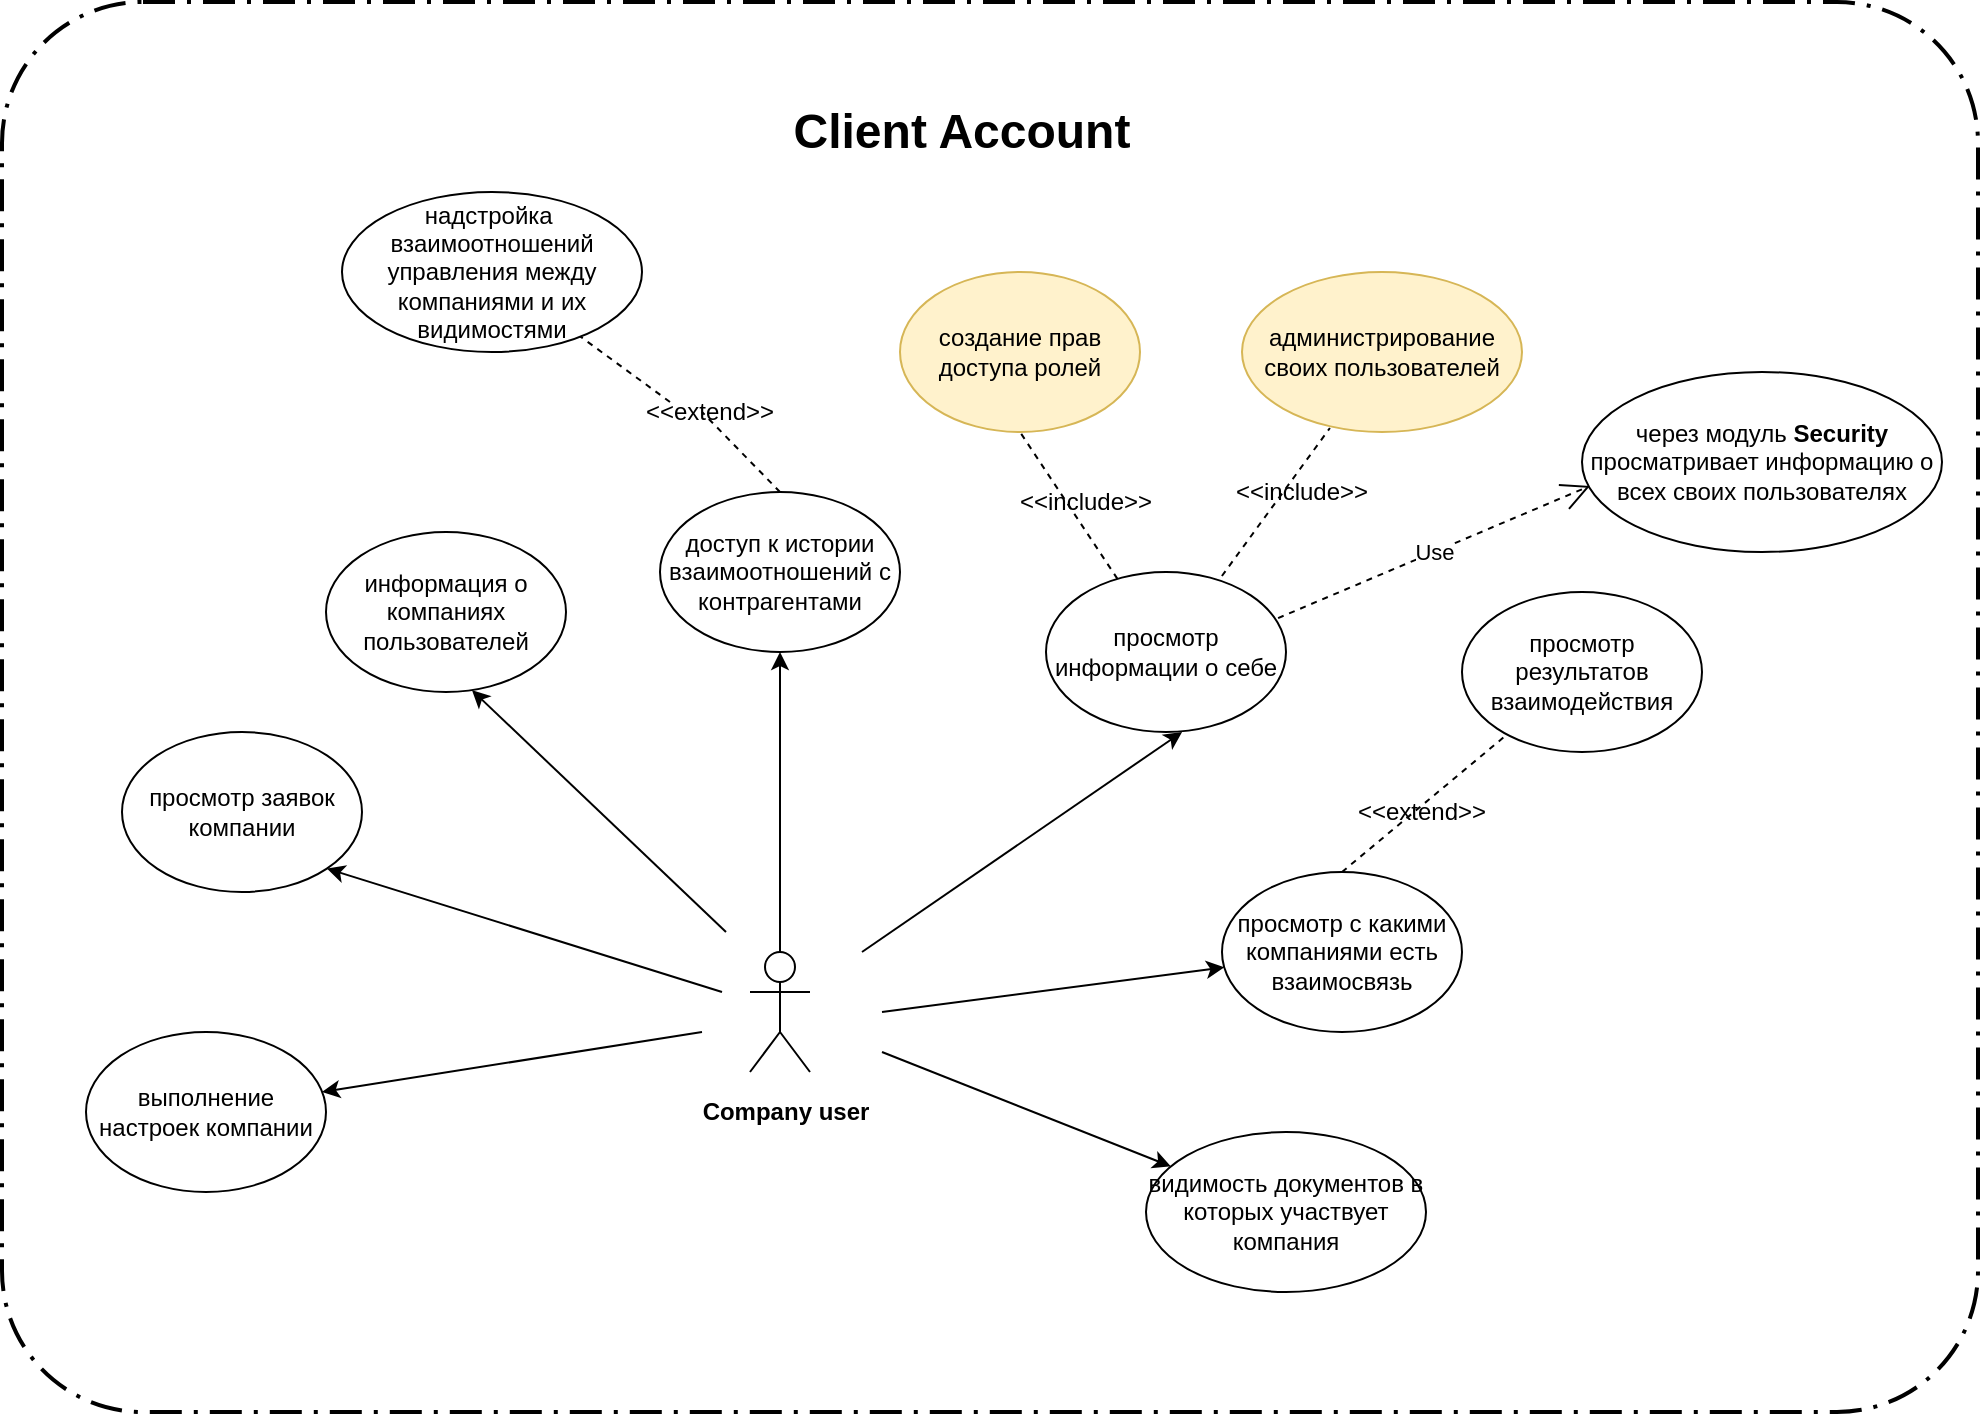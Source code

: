 <mxfile version="11.2.4" type="github" pages="1"><diagram id="waN-ESnJMkhZS1sRu087" name="Page-1"><mxGraphModel dx="1422" dy="796" grid="1" gridSize="10" guides="1" tooltips="1" connect="1" arrows="1" fold="1" page="1" pageScale="1" pageWidth="827" pageHeight="1169" math="0" shadow="0"><root><mxCell id="0"/><mxCell id="1" parent="0"/><mxCell id="AOicXz5FiR9o5SaeZK0D-3" value="информация о компаниях пользователей" style="ellipse;whiteSpace=wrap;html=1;" vertex="1" parent="1"><mxGeometry x="182" y="750" width="120" height="80" as="geometry"/></mxCell><mxCell id="AOicXz5FiR9o5SaeZK0D-4" value="Actor" style="shape=umlActor;verticalLabelPosition=bottom;labelBackgroundColor=#ffffff;verticalAlign=top;html=1;outlineConnect=0;noLabel=1;" vertex="1" parent="1"><mxGeometry x="394" y="960" width="30" height="60" as="geometry"/></mxCell><mxCell id="AOicXz5FiR9o5SaeZK0D-5" value="&lt;b&gt;Company user&lt;/b&gt;" style="text;html=1;strokeColor=none;fillColor=none;align=center;verticalAlign=middle;whiteSpace=wrap;rounded=0;" vertex="1" parent="1"><mxGeometry x="362" y="1030" width="100" height="20" as="geometry"/></mxCell><mxCell id="AOicXz5FiR9o5SaeZK0D-6" value="" style="endArrow=classic;html=1;entryX=0.5;entryY=1;entryDx=0;entryDy=0;exitX=0.5;exitY=0;exitDx=0;exitDy=0;exitPerimeter=0;" edge="1" parent="1" source="AOicXz5FiR9o5SaeZK0D-4" target="AOicXz5FiR9o5SaeZK0D-7"><mxGeometry width="50" height="50" relative="1" as="geometry"><mxPoint x="412" y="580" as="sourcePoint"/><mxPoint x="422" y="640" as="targetPoint"/></mxGeometry></mxCell><mxCell id="AOicXz5FiR9o5SaeZK0D-7" value="доступ к истории взаимоотношений с контрагентами" style="ellipse;whiteSpace=wrap;html=1;" vertex="1" parent="1"><mxGeometry x="349" y="730" width="120" height="80" as="geometry"/></mxCell><mxCell id="AOicXz5FiR9o5SaeZK0D-9" value="просмотр информации о себе" style="ellipse;whiteSpace=wrap;html=1;" vertex="1" parent="1"><mxGeometry x="542" y="770" width="120" height="80" as="geometry"/></mxCell><mxCell id="AOicXz5FiR9o5SaeZK0D-12" value="" style="endArrow=classic;html=1;entryX=0.567;entryY=1;entryDx=0;entryDy=0;entryPerimeter=0;" edge="1" parent="1" target="AOicXz5FiR9o5SaeZK0D-9"><mxGeometry width="50" height="50" relative="1" as="geometry"><mxPoint x="450" y="960" as="sourcePoint"/><mxPoint x="572" y="950" as="targetPoint"/></mxGeometry></mxCell><mxCell id="AOicXz5FiR9o5SaeZK0D-18" value="" style="endArrow=classic;html=1;entryX=0.608;entryY=0.988;entryDx=0;entryDy=0;entryPerimeter=0;" edge="1" parent="1" target="AOicXz5FiR9o5SaeZK0D-3"><mxGeometry width="50" height="50" relative="1" as="geometry"><mxPoint x="382" y="950" as="sourcePoint"/><mxPoint x="302" y="970" as="targetPoint"/></mxGeometry></mxCell><mxCell id="AOicXz5FiR9o5SaeZK0D-20" value="&lt;font style=&quot;font-size: 24px&quot;&gt;&lt;b&gt;Client Account&lt;/b&gt;&lt;/font&gt;" style="text;html=1;strokeColor=none;fillColor=none;align=center;verticalAlign=middle;whiteSpace=wrap;rounded=0;strokeWidth=2;" vertex="1" parent="1"><mxGeometry x="370" y="540" width="260" height="20" as="geometry"/></mxCell><mxCell id="AOicXz5FiR9o5SaeZK0D-22" value="просмотр заявок компании" style="ellipse;whiteSpace=wrap;html=1;strokeWidth=1;" vertex="1" parent="1"><mxGeometry x="80" y="850" width="120" height="80" as="geometry"/></mxCell><mxCell id="AOicXz5FiR9o5SaeZK0D-24" value="" style="endArrow=classic;html=1;entryX=1;entryY=1;entryDx=0;entryDy=0;" edge="1" parent="1" target="AOicXz5FiR9o5SaeZK0D-22"><mxGeometry width="50" height="50" relative="1" as="geometry"><mxPoint x="380" y="980" as="sourcePoint"/><mxPoint x="310" y="950" as="targetPoint"/></mxGeometry></mxCell><mxCell id="AOicXz5FiR9o5SaeZK0D-25" value="" style="endArrow=none;dashed=1;html=1;exitX=0.733;exitY=0.025;exitDx=0;exitDy=0;exitPerimeter=0;entryX=0.314;entryY=0.975;entryDx=0;entryDy=0;entryPerimeter=0;" edge="1" parent="1" source="AOicXz5FiR9o5SaeZK0D-9" target="AOicXz5FiR9o5SaeZK0D-26"><mxGeometry width="50" height="50" relative="1" as="geometry"><mxPoint x="610" y="780" as="sourcePoint"/><mxPoint x="660" y="730" as="targetPoint"/></mxGeometry></mxCell><mxCell id="AOicXz5FiR9o5SaeZK0D-26" value="администрирование своих пользователей" style="ellipse;whiteSpace=wrap;html=1;strokeWidth=1;fillColor=#fff2cc;strokeColor=#d6b656;" vertex="1" parent="1"><mxGeometry x="640" y="620" width="140" height="80" as="geometry"/></mxCell><mxCell id="AOicXz5FiR9o5SaeZK0D-27" value="" style="endArrow=none;dashed=1;html=1;entryX=0.5;entryY=1;entryDx=0;entryDy=0;" edge="1" parent="1" source="AOicXz5FiR9o5SaeZK0D-9" target="AOicXz5FiR9o5SaeZK0D-28"><mxGeometry width="50" height="50" relative="1" as="geometry"><mxPoint x="500" y="740" as="sourcePoint"/><mxPoint x="540" y="710" as="targetPoint"/></mxGeometry></mxCell><mxCell id="AOicXz5FiR9o5SaeZK0D-28" value="создание прав доступа ролей" style="ellipse;whiteSpace=wrap;html=1;strokeWidth=1;fillColor=#fff2cc;strokeColor=#d6b656;" vertex="1" parent="1"><mxGeometry x="469" y="620" width="120" height="80" as="geometry"/></mxCell><mxCell id="AOicXz5FiR9o5SaeZK0D-30" value="просмотр с какими компаниями есть взаимосвязь" style="ellipse;whiteSpace=wrap;html=1;strokeWidth=1;" vertex="1" parent="1"><mxGeometry x="630" y="920" width="120" height="80" as="geometry"/></mxCell><mxCell id="AOicXz5FiR9o5SaeZK0D-31" value="" style="endArrow=classic;html=1;" edge="1" parent="1" target="AOicXz5FiR9o5SaeZK0D-30"><mxGeometry width="50" height="50" relative="1" as="geometry"><mxPoint x="460" y="990" as="sourcePoint"/><mxPoint x="570" y="980" as="targetPoint"/></mxGeometry></mxCell><mxCell id="AOicXz5FiR9o5SaeZK0D-33" value="&amp;lt;&amp;lt;include&amp;gt;&amp;gt;" style="text;html=1;strokeColor=none;fillColor=none;align=center;verticalAlign=middle;whiteSpace=wrap;rounded=0;" vertex="1" parent="1"><mxGeometry x="542" y="725" width="40" height="20" as="geometry"/></mxCell><mxCell id="AOicXz5FiR9o5SaeZK0D-34" value="&amp;lt;&amp;lt;include&amp;gt;&amp;gt;" style="text;html=1;strokeColor=none;fillColor=none;align=center;verticalAlign=middle;whiteSpace=wrap;rounded=0;" vertex="1" parent="1"><mxGeometry x="650" y="720" width="40" height="20" as="geometry"/></mxCell><mxCell id="AOicXz5FiR9o5SaeZK0D-36" value="" style="endArrow=none;dashed=1;html=1;exitX=0.5;exitY=0;exitDx=0;exitDy=0;" edge="1" parent="1" source="AOicXz5FiR9o5SaeZK0D-30" target="AOicXz5FiR9o5SaeZK0D-37"><mxGeometry width="50" height="50" relative="1" as="geometry"><mxPoint x="710" y="930" as="sourcePoint"/><mxPoint x="760" y="880" as="targetPoint"/></mxGeometry></mxCell><mxCell id="AOicXz5FiR9o5SaeZK0D-37" value="просмотр результатов взаимодействия" style="ellipse;whiteSpace=wrap;html=1;strokeWidth=1;" vertex="1" parent="1"><mxGeometry x="750" y="780" width="120" height="80" as="geometry"/></mxCell><mxCell id="AOicXz5FiR9o5SaeZK0D-38" value="&amp;lt;&amp;lt;extend&amp;gt;&amp;gt;" style="text;html=1;strokeColor=none;fillColor=none;align=center;verticalAlign=middle;whiteSpace=wrap;rounded=0;" vertex="1" parent="1"><mxGeometry x="710" y="880" width="40" height="20" as="geometry"/></mxCell><mxCell id="AOicXz5FiR9o5SaeZK0D-41" value="" style="endArrow=classic;html=1;" edge="1" parent="1"><mxGeometry width="50" height="50" relative="1" as="geometry"><mxPoint x="370" y="1000" as="sourcePoint"/><mxPoint x="180" y="1030" as="targetPoint"/></mxGeometry></mxCell><mxCell id="AOicXz5FiR9o5SaeZK0D-42" value="выполнение настроек компании" style="ellipse;whiteSpace=wrap;html=1;strokeWidth=1;" vertex="1" parent="1"><mxGeometry x="62" y="1000" width="120" height="80" as="geometry"/></mxCell><mxCell id="AOicXz5FiR9o5SaeZK0D-45" value="надстройка&amp;nbsp; взаимоотношений управления между компаниями и их видимостями" style="ellipse;whiteSpace=wrap;html=1;strokeWidth=1;" vertex="1" parent="1"><mxGeometry x="190" y="580" width="150" height="80" as="geometry"/></mxCell><mxCell id="AOicXz5FiR9o5SaeZK0D-46" value="" style="endArrow=none;dashed=1;html=1;exitX=0;exitY=0.25;exitDx=0;exitDy=0;" edge="1" parent="1" source="AOicXz5FiR9o5SaeZK0D-47" target="AOicXz5FiR9o5SaeZK0D-45"><mxGeometry width="50" height="50" relative="1" as="geometry"><mxPoint x="700" y="930" as="sourcePoint"/><mxPoint x="409" y="570" as="targetPoint"/></mxGeometry></mxCell><mxCell id="AOicXz5FiR9o5SaeZK0D-47" value="&amp;lt;&amp;lt;extend&amp;gt;&amp;gt;" style="text;html=1;strokeColor=none;fillColor=none;align=center;verticalAlign=middle;whiteSpace=wrap;rounded=0;" vertex="1" parent="1"><mxGeometry x="354" y="680" width="40" height="20" as="geometry"/></mxCell><mxCell id="AOicXz5FiR9o5SaeZK0D-48" value="" style="endArrow=none;dashed=1;html=1;exitX=0.5;exitY=0;exitDx=0;exitDy=0;" edge="1" parent="1" source="AOicXz5FiR9o5SaeZK0D-7"><mxGeometry width="50" height="50" relative="1" as="geometry"><mxPoint x="409" y="730" as="sourcePoint"/><mxPoint x="370" y="690" as="targetPoint"/></mxGeometry></mxCell><mxCell id="AOicXz5FiR9o5SaeZK0D-49" value="видимость документов в которых участвует компания" style="ellipse;whiteSpace=wrap;html=1;strokeWidth=1;" vertex="1" parent="1"><mxGeometry x="592" y="1050" width="140" height="80" as="geometry"/></mxCell><mxCell id="AOicXz5FiR9o5SaeZK0D-50" value="" style="endArrow=classic;html=1;" edge="1" parent="1" target="AOicXz5FiR9o5SaeZK0D-49"><mxGeometry width="50" height="50" relative="1" as="geometry"><mxPoint x="460" y="1010" as="sourcePoint"/><mxPoint x="560" y="1020" as="targetPoint"/></mxGeometry></mxCell><mxCell id="AOicXz5FiR9o5SaeZK0D-53" value="" style="rounded=1;arcSize=10;dashed=1;strokeColor=#000000;fillColor=none;gradientColor=none;dashPattern=8 3 1 3;strokeWidth=2;" vertex="1" parent="1"><mxGeometry x="20" y="485" width="988" height="705" as="geometry"/></mxCell><mxCell id="AOicXz5FiR9o5SaeZK0D-54" value="Use" style="endArrow=open;endSize=12;dashed=1;html=1;exitX=0.967;exitY=0.288;exitDx=0;exitDy=0;exitPerimeter=0;entryX=0.022;entryY=0.633;entryDx=0;entryDy=0;entryPerimeter=0;" edge="1" parent="1" source="AOicXz5FiR9o5SaeZK0D-9" target="AOicXz5FiR9o5SaeZK0D-55"><mxGeometry width="160" relative="1" as="geometry"><mxPoint x="700" y="770" as="sourcePoint"/><mxPoint x="840" y="720" as="targetPoint"/></mxGeometry></mxCell><mxCell id="AOicXz5FiR9o5SaeZK0D-55" value="через модуль &lt;b&gt;Security &lt;/b&gt;просматривает информацию о всех своих пользователях" style="ellipse;whiteSpace=wrap;html=1;strokeWidth=1;" vertex="1" parent="1"><mxGeometry x="810" y="670" width="180" height="90" as="geometry"/></mxCell></root></mxGraphModel></diagram></mxfile>